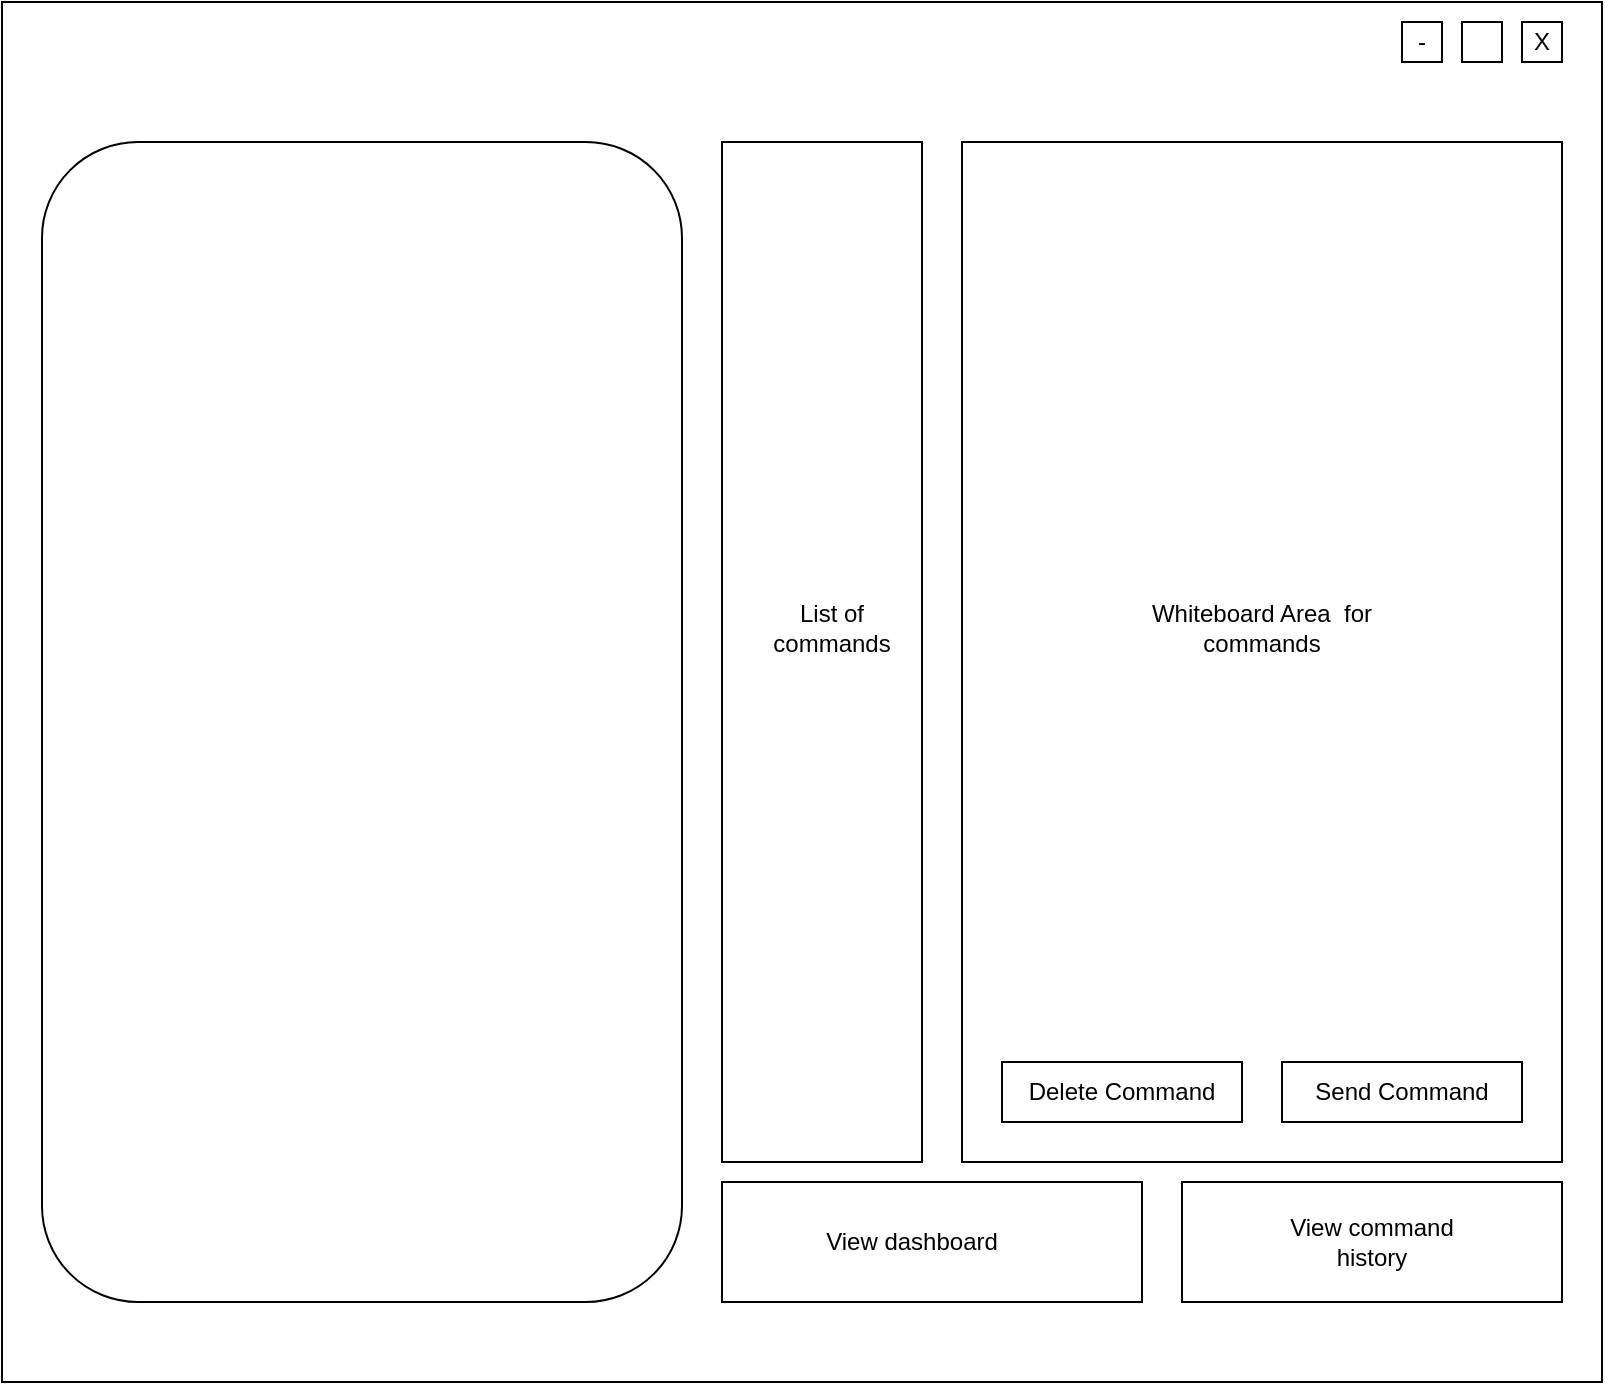 <mxfile version="15.2.9" type="device"><diagram id="WzN0gI1OyrY3ZvUxYv0x" name="Page-1"><mxGraphModel dx="1620" dy="764" grid="1" gridSize="10" guides="1" tooltips="1" connect="1" arrows="1" fold="1" page="1" pageScale="1" pageWidth="850" pageHeight="1100" math="0" shadow="0"><root><mxCell id="0"/><mxCell id="1" parent="0"/><mxCell id="mwuuRYse8AS5IL4mcwSZ-1" value="" style="verticalLabelPosition=bottom;verticalAlign=top;html=1;shape=mxgraph.basic.rect;fillColor2=none;strokeWidth=1;size=20;indent=5;" vertex="1" parent="1"><mxGeometry x="30" y="70" width="800" height="690" as="geometry"/></mxCell><mxCell id="mwuuRYse8AS5IL4mcwSZ-2" value="" style="verticalLabelPosition=bottom;verticalAlign=top;html=1;shape=mxgraph.basic.rect;fillColor2=none;strokeWidth=1;size=20;indent=5;" vertex="1" parent="1"><mxGeometry x="510" y="140" width="300" height="510" as="geometry"/></mxCell><mxCell id="mwuuRYse8AS5IL4mcwSZ-3" value="" style="verticalLabelPosition=bottom;verticalAlign=top;html=1;shape=mxgraph.basic.rect;fillColor2=none;strokeWidth=1;size=20;indent=5;" vertex="1" parent="1"><mxGeometry x="530" y="600" width="120" height="30" as="geometry"/></mxCell><mxCell id="mwuuRYse8AS5IL4mcwSZ-4" value="" style="verticalLabelPosition=bottom;verticalAlign=top;html=1;shape=mxgraph.basic.rect;fillColor2=none;strokeWidth=1;size=20;indent=5;" vertex="1" parent="1"><mxGeometry x="620" y="660" width="190" height="60" as="geometry"/></mxCell><mxCell id="mwuuRYse8AS5IL4mcwSZ-7" value="Delete Command" style="text;html=1;strokeColor=none;fillColor=none;align=center;verticalAlign=middle;whiteSpace=wrap;rounded=0;" vertex="1" parent="1"><mxGeometry x="540" y="605" width="100" height="20" as="geometry"/></mxCell><mxCell id="mwuuRYse8AS5IL4mcwSZ-8" value="Whiteboard Area&amp;nbsp; for commands" style="text;html=1;strokeColor=none;fillColor=none;align=center;verticalAlign=middle;whiteSpace=wrap;rounded=0;" vertex="1" parent="1"><mxGeometry x="600" y="360" width="120" height="45" as="geometry"/></mxCell><mxCell id="mwuuRYse8AS5IL4mcwSZ-11" value="" style="verticalLabelPosition=bottom;verticalAlign=top;html=1;shape=mxgraph.basic.rect;fillColor2=none;strokeWidth=1;size=20;indent=5;" vertex="1" parent="1"><mxGeometry x="390" y="660" width="210" height="60" as="geometry"/></mxCell><mxCell id="mwuuRYse8AS5IL4mcwSZ-9" value="View dashboard" style="text;html=1;strokeColor=none;fillColor=none;align=center;verticalAlign=middle;whiteSpace=wrap;rounded=0;" vertex="1" parent="1"><mxGeometry x="425" y="667.5" width="120" height="45" as="geometry"/></mxCell><mxCell id="mwuuRYse8AS5IL4mcwSZ-10" value="View command history" style="text;html=1;strokeColor=none;fillColor=none;align=center;verticalAlign=middle;whiteSpace=wrap;rounded=0;" vertex="1" parent="1"><mxGeometry x="655" y="667.5" width="120" height="45" as="geometry"/></mxCell><mxCell id="mwuuRYse8AS5IL4mcwSZ-13" value="" style="rounded=1;whiteSpace=wrap;html=1;" vertex="1" parent="1"><mxGeometry x="50" y="140" width="320" height="580" as="geometry"/></mxCell><mxCell id="mwuuRYse8AS5IL4mcwSZ-14" value="-" style="rounded=0;whiteSpace=wrap;html=1;" vertex="1" parent="1"><mxGeometry x="730" y="80" width="20" height="20" as="geometry"/></mxCell><mxCell id="mwuuRYse8AS5IL4mcwSZ-15" value="" style="rounded=0;whiteSpace=wrap;html=1;" vertex="1" parent="1"><mxGeometry x="760" y="80" width="20" height="20" as="geometry"/></mxCell><mxCell id="mwuuRYse8AS5IL4mcwSZ-16" value="X" style="rounded=0;whiteSpace=wrap;html=1;" vertex="1" parent="1"><mxGeometry x="790" y="80" width="20" height="20" as="geometry"/></mxCell><mxCell id="mwuuRYse8AS5IL4mcwSZ-30" value="" style="verticalLabelPosition=bottom;verticalAlign=top;html=1;shape=mxgraph.basic.rect;fillColor2=none;strokeWidth=1;size=20;indent=5;" vertex="1" parent="1"><mxGeometry x="670" y="600" width="120" height="30" as="geometry"/></mxCell><mxCell id="mwuuRYse8AS5IL4mcwSZ-21" value="" style="rounded=0;whiteSpace=wrap;html=1;" vertex="1" parent="1"><mxGeometry x="390" y="140" width="100" height="510" as="geometry"/></mxCell><mxCell id="mwuuRYse8AS5IL4mcwSZ-25" value="List of commands" style="text;html=1;strokeColor=none;fillColor=none;align=center;verticalAlign=middle;whiteSpace=wrap;rounded=0;" vertex="1" parent="1"><mxGeometry x="405" y="360" width="80" height="45" as="geometry"/></mxCell><mxCell id="mwuuRYse8AS5IL4mcwSZ-31" value="Send Command" style="text;html=1;strokeColor=none;fillColor=none;align=center;verticalAlign=middle;whiteSpace=wrap;rounded=0;" vertex="1" parent="1"><mxGeometry x="675" y="605" width="110" height="20" as="geometry"/></mxCell></root></mxGraphModel></diagram></mxfile>